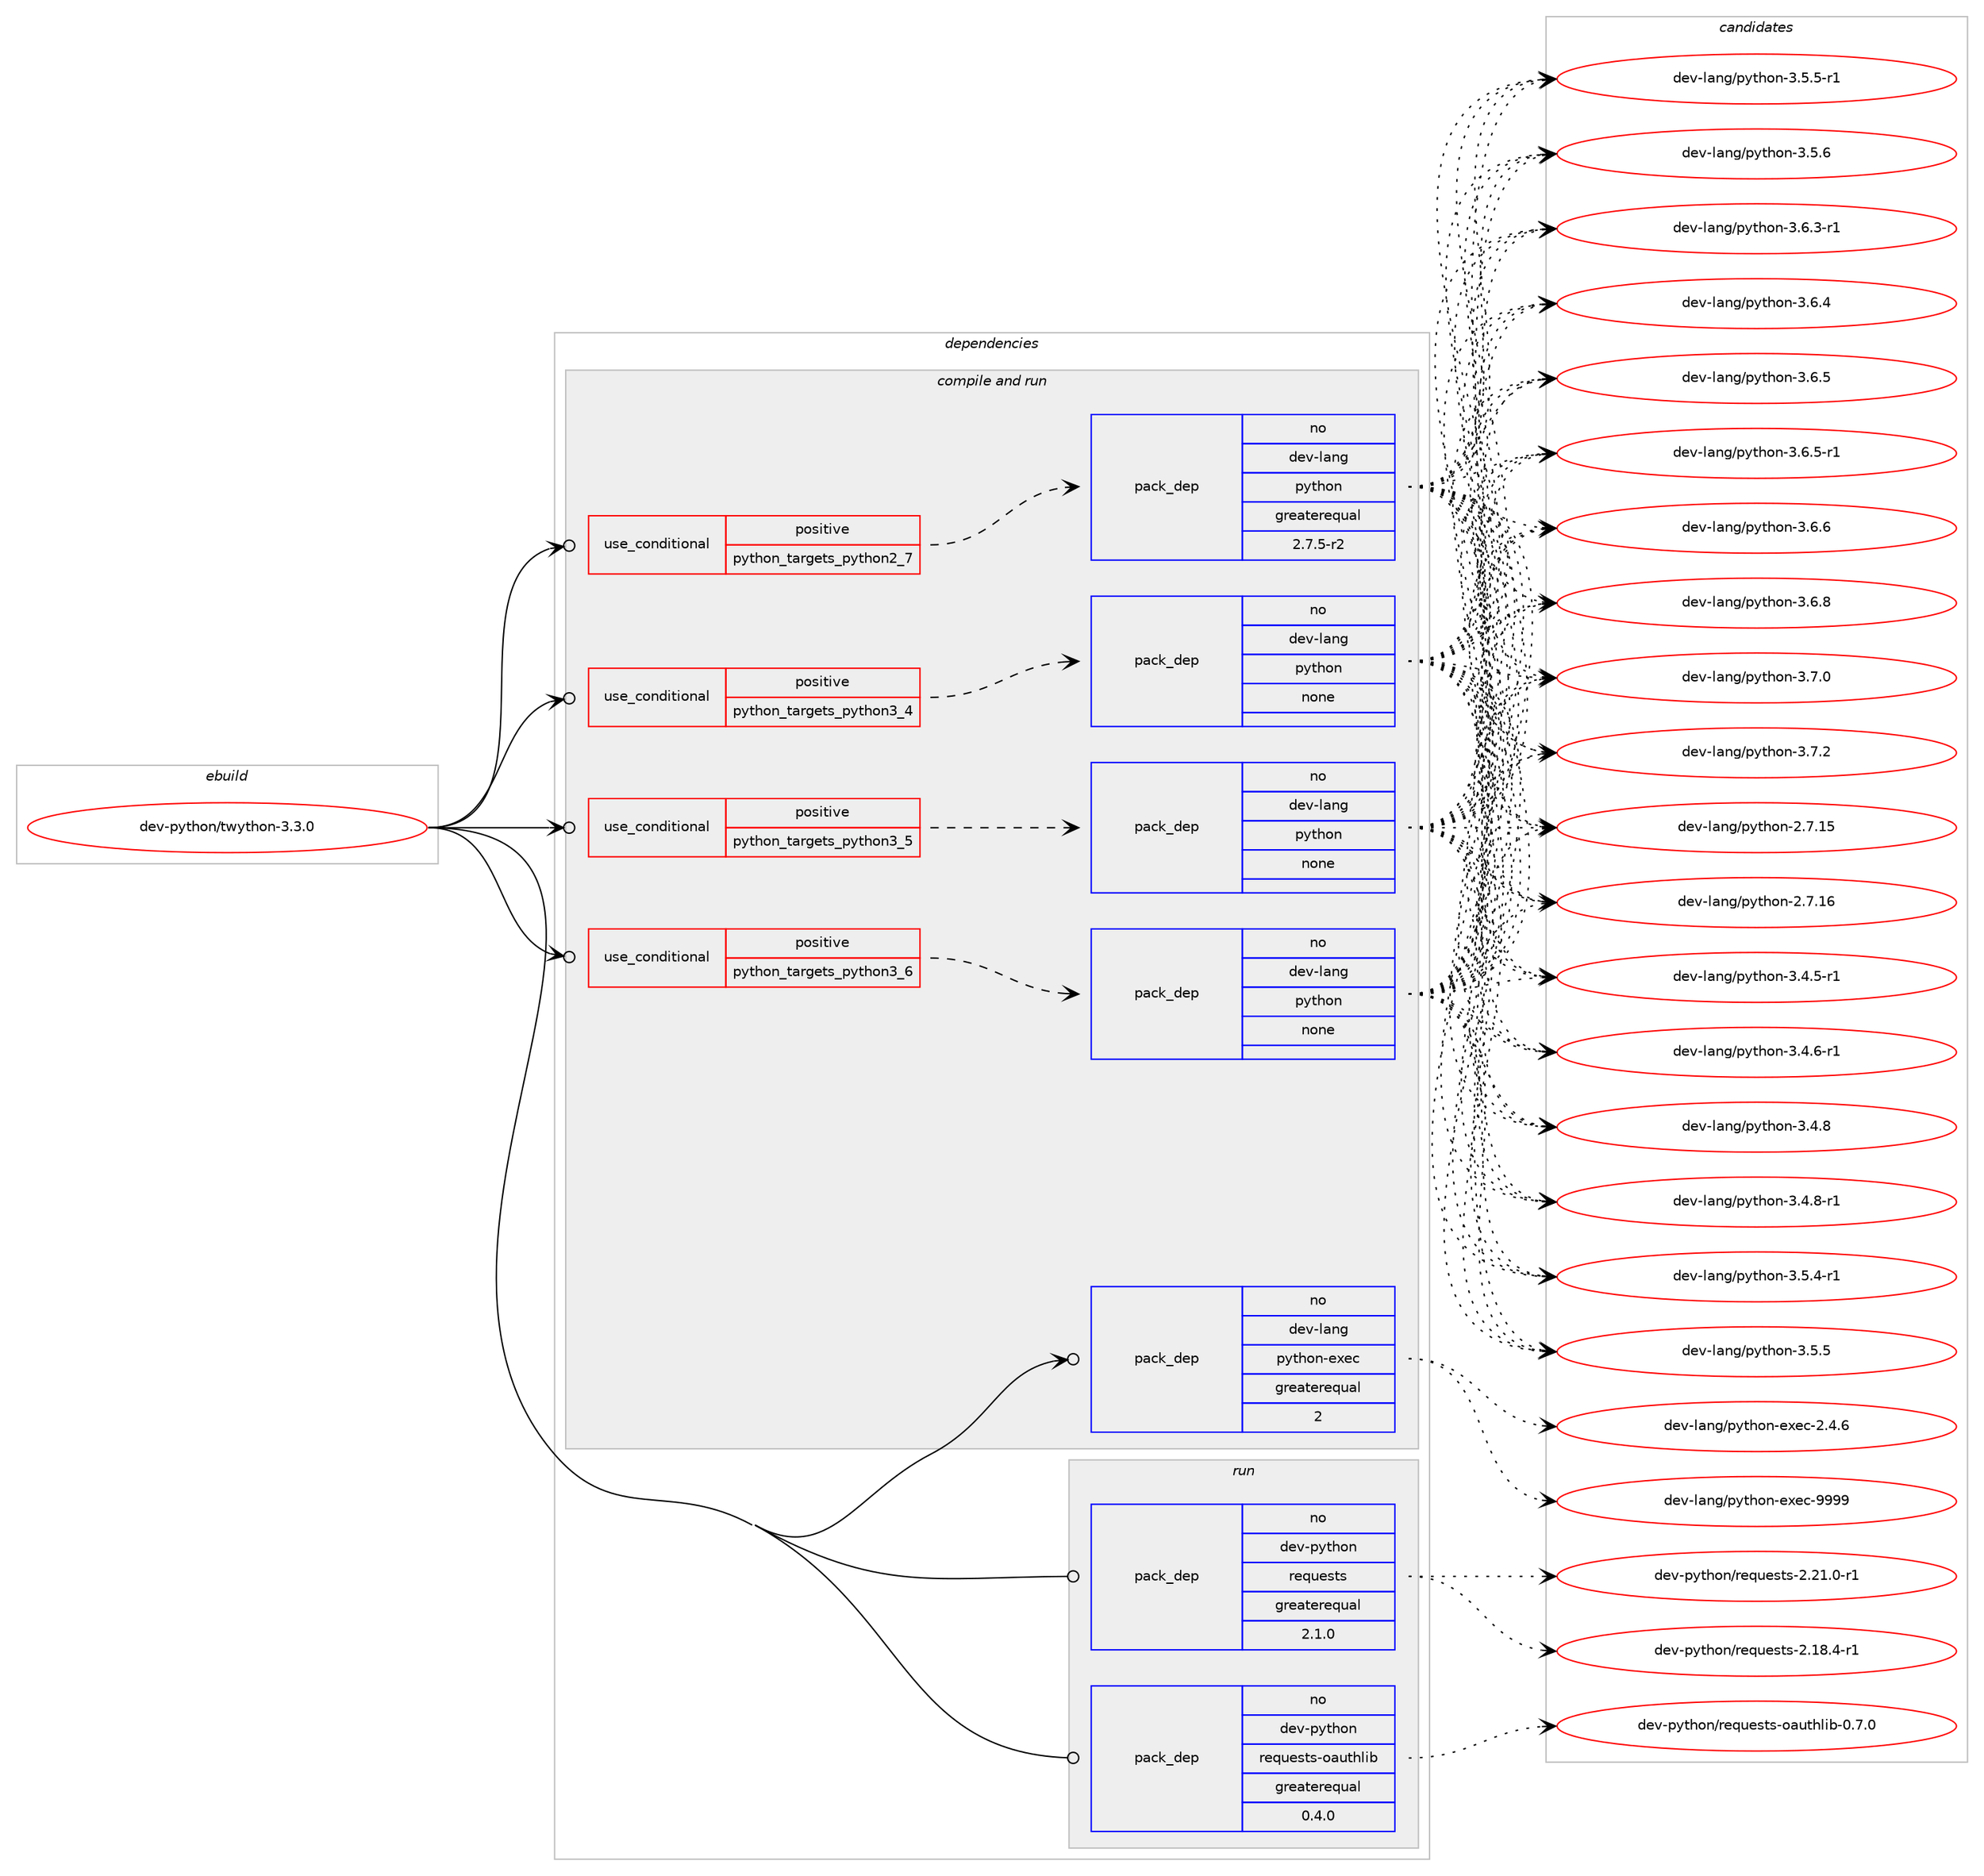 digraph prolog {

# *************
# Graph options
# *************

newrank=true;
concentrate=true;
compound=true;
graph [rankdir=LR,fontname=Helvetica,fontsize=10,ranksep=1.5];#, ranksep=2.5, nodesep=0.2];
edge  [arrowhead=vee];
node  [fontname=Helvetica,fontsize=10];

# **********
# The ebuild
# **********

subgraph cluster_leftcol {
color=gray;
rank=same;
label=<<i>ebuild</i>>;
id [label="dev-python/twython-3.3.0", color=red, width=4, href="../dev-python/twython-3.3.0.svg"];
}

# ****************
# The dependencies
# ****************

subgraph cluster_midcol {
color=gray;
label=<<i>dependencies</i>>;
subgraph cluster_compile {
fillcolor="#eeeeee";
style=filled;
label=<<i>compile</i>>;
}
subgraph cluster_compileandrun {
fillcolor="#eeeeee";
style=filled;
label=<<i>compile and run</i>>;
subgraph cond386131 {
dependency1445904 [label=<<TABLE BORDER="0" CELLBORDER="1" CELLSPACING="0" CELLPADDING="4"><TR><TD ROWSPAN="3" CELLPADDING="10">use_conditional</TD></TR><TR><TD>positive</TD></TR><TR><TD>python_targets_python2_7</TD></TR></TABLE>>, shape=none, color=red];
subgraph pack1036410 {
dependency1445905 [label=<<TABLE BORDER="0" CELLBORDER="1" CELLSPACING="0" CELLPADDING="4" WIDTH="220"><TR><TD ROWSPAN="6" CELLPADDING="30">pack_dep</TD></TR><TR><TD WIDTH="110">no</TD></TR><TR><TD>dev-lang</TD></TR><TR><TD>python</TD></TR><TR><TD>greaterequal</TD></TR><TR><TD>2.7.5-r2</TD></TR></TABLE>>, shape=none, color=blue];
}
dependency1445904:e -> dependency1445905:w [weight=20,style="dashed",arrowhead="vee"];
}
id:e -> dependency1445904:w [weight=20,style="solid",arrowhead="odotvee"];
subgraph cond386132 {
dependency1445906 [label=<<TABLE BORDER="0" CELLBORDER="1" CELLSPACING="0" CELLPADDING="4"><TR><TD ROWSPAN="3" CELLPADDING="10">use_conditional</TD></TR><TR><TD>positive</TD></TR><TR><TD>python_targets_python3_4</TD></TR></TABLE>>, shape=none, color=red];
subgraph pack1036411 {
dependency1445907 [label=<<TABLE BORDER="0" CELLBORDER="1" CELLSPACING="0" CELLPADDING="4" WIDTH="220"><TR><TD ROWSPAN="6" CELLPADDING="30">pack_dep</TD></TR><TR><TD WIDTH="110">no</TD></TR><TR><TD>dev-lang</TD></TR><TR><TD>python</TD></TR><TR><TD>none</TD></TR><TR><TD></TD></TR></TABLE>>, shape=none, color=blue];
}
dependency1445906:e -> dependency1445907:w [weight=20,style="dashed",arrowhead="vee"];
}
id:e -> dependency1445906:w [weight=20,style="solid",arrowhead="odotvee"];
subgraph cond386133 {
dependency1445908 [label=<<TABLE BORDER="0" CELLBORDER="1" CELLSPACING="0" CELLPADDING="4"><TR><TD ROWSPAN="3" CELLPADDING="10">use_conditional</TD></TR><TR><TD>positive</TD></TR><TR><TD>python_targets_python3_5</TD></TR></TABLE>>, shape=none, color=red];
subgraph pack1036412 {
dependency1445909 [label=<<TABLE BORDER="0" CELLBORDER="1" CELLSPACING="0" CELLPADDING="4" WIDTH="220"><TR><TD ROWSPAN="6" CELLPADDING="30">pack_dep</TD></TR><TR><TD WIDTH="110">no</TD></TR><TR><TD>dev-lang</TD></TR><TR><TD>python</TD></TR><TR><TD>none</TD></TR><TR><TD></TD></TR></TABLE>>, shape=none, color=blue];
}
dependency1445908:e -> dependency1445909:w [weight=20,style="dashed",arrowhead="vee"];
}
id:e -> dependency1445908:w [weight=20,style="solid",arrowhead="odotvee"];
subgraph cond386134 {
dependency1445910 [label=<<TABLE BORDER="0" CELLBORDER="1" CELLSPACING="0" CELLPADDING="4"><TR><TD ROWSPAN="3" CELLPADDING="10">use_conditional</TD></TR><TR><TD>positive</TD></TR><TR><TD>python_targets_python3_6</TD></TR></TABLE>>, shape=none, color=red];
subgraph pack1036413 {
dependency1445911 [label=<<TABLE BORDER="0" CELLBORDER="1" CELLSPACING="0" CELLPADDING="4" WIDTH="220"><TR><TD ROWSPAN="6" CELLPADDING="30">pack_dep</TD></TR><TR><TD WIDTH="110">no</TD></TR><TR><TD>dev-lang</TD></TR><TR><TD>python</TD></TR><TR><TD>none</TD></TR><TR><TD></TD></TR></TABLE>>, shape=none, color=blue];
}
dependency1445910:e -> dependency1445911:w [weight=20,style="dashed",arrowhead="vee"];
}
id:e -> dependency1445910:w [weight=20,style="solid",arrowhead="odotvee"];
subgraph pack1036414 {
dependency1445912 [label=<<TABLE BORDER="0" CELLBORDER="1" CELLSPACING="0" CELLPADDING="4" WIDTH="220"><TR><TD ROWSPAN="6" CELLPADDING="30">pack_dep</TD></TR><TR><TD WIDTH="110">no</TD></TR><TR><TD>dev-lang</TD></TR><TR><TD>python-exec</TD></TR><TR><TD>greaterequal</TD></TR><TR><TD>2</TD></TR></TABLE>>, shape=none, color=blue];
}
id:e -> dependency1445912:w [weight=20,style="solid",arrowhead="odotvee"];
}
subgraph cluster_run {
fillcolor="#eeeeee";
style=filled;
label=<<i>run</i>>;
subgraph pack1036415 {
dependency1445913 [label=<<TABLE BORDER="0" CELLBORDER="1" CELLSPACING="0" CELLPADDING="4" WIDTH="220"><TR><TD ROWSPAN="6" CELLPADDING="30">pack_dep</TD></TR><TR><TD WIDTH="110">no</TD></TR><TR><TD>dev-python</TD></TR><TR><TD>requests</TD></TR><TR><TD>greaterequal</TD></TR><TR><TD>2.1.0</TD></TR></TABLE>>, shape=none, color=blue];
}
id:e -> dependency1445913:w [weight=20,style="solid",arrowhead="odot"];
subgraph pack1036416 {
dependency1445914 [label=<<TABLE BORDER="0" CELLBORDER="1" CELLSPACING="0" CELLPADDING="4" WIDTH="220"><TR><TD ROWSPAN="6" CELLPADDING="30">pack_dep</TD></TR><TR><TD WIDTH="110">no</TD></TR><TR><TD>dev-python</TD></TR><TR><TD>requests-oauthlib</TD></TR><TR><TD>greaterequal</TD></TR><TR><TD>0.4.0</TD></TR></TABLE>>, shape=none, color=blue];
}
id:e -> dependency1445914:w [weight=20,style="solid",arrowhead="odot"];
}
}

# **************
# The candidates
# **************

subgraph cluster_choices {
rank=same;
color=gray;
label=<<i>candidates</i>>;

subgraph choice1036410 {
color=black;
nodesep=1;
choice10010111845108971101034711212111610411111045504655464953 [label="dev-lang/python-2.7.15", color=red, width=4,href="../dev-lang/python-2.7.15.svg"];
choice10010111845108971101034711212111610411111045504655464954 [label="dev-lang/python-2.7.16", color=red, width=4,href="../dev-lang/python-2.7.16.svg"];
choice1001011184510897110103471121211161041111104551465246534511449 [label="dev-lang/python-3.4.5-r1", color=red, width=4,href="../dev-lang/python-3.4.5-r1.svg"];
choice1001011184510897110103471121211161041111104551465246544511449 [label="dev-lang/python-3.4.6-r1", color=red, width=4,href="../dev-lang/python-3.4.6-r1.svg"];
choice100101118451089711010347112121116104111110455146524656 [label="dev-lang/python-3.4.8", color=red, width=4,href="../dev-lang/python-3.4.8.svg"];
choice1001011184510897110103471121211161041111104551465246564511449 [label="dev-lang/python-3.4.8-r1", color=red, width=4,href="../dev-lang/python-3.4.8-r1.svg"];
choice1001011184510897110103471121211161041111104551465346524511449 [label="dev-lang/python-3.5.4-r1", color=red, width=4,href="../dev-lang/python-3.5.4-r1.svg"];
choice100101118451089711010347112121116104111110455146534653 [label="dev-lang/python-3.5.5", color=red, width=4,href="../dev-lang/python-3.5.5.svg"];
choice1001011184510897110103471121211161041111104551465346534511449 [label="dev-lang/python-3.5.5-r1", color=red, width=4,href="../dev-lang/python-3.5.5-r1.svg"];
choice100101118451089711010347112121116104111110455146534654 [label="dev-lang/python-3.5.6", color=red, width=4,href="../dev-lang/python-3.5.6.svg"];
choice1001011184510897110103471121211161041111104551465446514511449 [label="dev-lang/python-3.6.3-r1", color=red, width=4,href="../dev-lang/python-3.6.3-r1.svg"];
choice100101118451089711010347112121116104111110455146544652 [label="dev-lang/python-3.6.4", color=red, width=4,href="../dev-lang/python-3.6.4.svg"];
choice100101118451089711010347112121116104111110455146544653 [label="dev-lang/python-3.6.5", color=red, width=4,href="../dev-lang/python-3.6.5.svg"];
choice1001011184510897110103471121211161041111104551465446534511449 [label="dev-lang/python-3.6.5-r1", color=red, width=4,href="../dev-lang/python-3.6.5-r1.svg"];
choice100101118451089711010347112121116104111110455146544654 [label="dev-lang/python-3.6.6", color=red, width=4,href="../dev-lang/python-3.6.6.svg"];
choice100101118451089711010347112121116104111110455146544656 [label="dev-lang/python-3.6.8", color=red, width=4,href="../dev-lang/python-3.6.8.svg"];
choice100101118451089711010347112121116104111110455146554648 [label="dev-lang/python-3.7.0", color=red, width=4,href="../dev-lang/python-3.7.0.svg"];
choice100101118451089711010347112121116104111110455146554650 [label="dev-lang/python-3.7.2", color=red, width=4,href="../dev-lang/python-3.7.2.svg"];
dependency1445905:e -> choice10010111845108971101034711212111610411111045504655464953:w [style=dotted,weight="100"];
dependency1445905:e -> choice10010111845108971101034711212111610411111045504655464954:w [style=dotted,weight="100"];
dependency1445905:e -> choice1001011184510897110103471121211161041111104551465246534511449:w [style=dotted,weight="100"];
dependency1445905:e -> choice1001011184510897110103471121211161041111104551465246544511449:w [style=dotted,weight="100"];
dependency1445905:e -> choice100101118451089711010347112121116104111110455146524656:w [style=dotted,weight="100"];
dependency1445905:e -> choice1001011184510897110103471121211161041111104551465246564511449:w [style=dotted,weight="100"];
dependency1445905:e -> choice1001011184510897110103471121211161041111104551465346524511449:w [style=dotted,weight="100"];
dependency1445905:e -> choice100101118451089711010347112121116104111110455146534653:w [style=dotted,weight="100"];
dependency1445905:e -> choice1001011184510897110103471121211161041111104551465346534511449:w [style=dotted,weight="100"];
dependency1445905:e -> choice100101118451089711010347112121116104111110455146534654:w [style=dotted,weight="100"];
dependency1445905:e -> choice1001011184510897110103471121211161041111104551465446514511449:w [style=dotted,weight="100"];
dependency1445905:e -> choice100101118451089711010347112121116104111110455146544652:w [style=dotted,weight="100"];
dependency1445905:e -> choice100101118451089711010347112121116104111110455146544653:w [style=dotted,weight="100"];
dependency1445905:e -> choice1001011184510897110103471121211161041111104551465446534511449:w [style=dotted,weight="100"];
dependency1445905:e -> choice100101118451089711010347112121116104111110455146544654:w [style=dotted,weight="100"];
dependency1445905:e -> choice100101118451089711010347112121116104111110455146544656:w [style=dotted,weight="100"];
dependency1445905:e -> choice100101118451089711010347112121116104111110455146554648:w [style=dotted,weight="100"];
dependency1445905:e -> choice100101118451089711010347112121116104111110455146554650:w [style=dotted,weight="100"];
}
subgraph choice1036411 {
color=black;
nodesep=1;
choice10010111845108971101034711212111610411111045504655464953 [label="dev-lang/python-2.7.15", color=red, width=4,href="../dev-lang/python-2.7.15.svg"];
choice10010111845108971101034711212111610411111045504655464954 [label="dev-lang/python-2.7.16", color=red, width=4,href="../dev-lang/python-2.7.16.svg"];
choice1001011184510897110103471121211161041111104551465246534511449 [label="dev-lang/python-3.4.5-r1", color=red, width=4,href="../dev-lang/python-3.4.5-r1.svg"];
choice1001011184510897110103471121211161041111104551465246544511449 [label="dev-lang/python-3.4.6-r1", color=red, width=4,href="../dev-lang/python-3.4.6-r1.svg"];
choice100101118451089711010347112121116104111110455146524656 [label="dev-lang/python-3.4.8", color=red, width=4,href="../dev-lang/python-3.4.8.svg"];
choice1001011184510897110103471121211161041111104551465246564511449 [label="dev-lang/python-3.4.8-r1", color=red, width=4,href="../dev-lang/python-3.4.8-r1.svg"];
choice1001011184510897110103471121211161041111104551465346524511449 [label="dev-lang/python-3.5.4-r1", color=red, width=4,href="../dev-lang/python-3.5.4-r1.svg"];
choice100101118451089711010347112121116104111110455146534653 [label="dev-lang/python-3.5.5", color=red, width=4,href="../dev-lang/python-3.5.5.svg"];
choice1001011184510897110103471121211161041111104551465346534511449 [label="dev-lang/python-3.5.5-r1", color=red, width=4,href="../dev-lang/python-3.5.5-r1.svg"];
choice100101118451089711010347112121116104111110455146534654 [label="dev-lang/python-3.5.6", color=red, width=4,href="../dev-lang/python-3.5.6.svg"];
choice1001011184510897110103471121211161041111104551465446514511449 [label="dev-lang/python-3.6.3-r1", color=red, width=4,href="../dev-lang/python-3.6.3-r1.svg"];
choice100101118451089711010347112121116104111110455146544652 [label="dev-lang/python-3.6.4", color=red, width=4,href="../dev-lang/python-3.6.4.svg"];
choice100101118451089711010347112121116104111110455146544653 [label="dev-lang/python-3.6.5", color=red, width=4,href="../dev-lang/python-3.6.5.svg"];
choice1001011184510897110103471121211161041111104551465446534511449 [label="dev-lang/python-3.6.5-r1", color=red, width=4,href="../dev-lang/python-3.6.5-r1.svg"];
choice100101118451089711010347112121116104111110455146544654 [label="dev-lang/python-3.6.6", color=red, width=4,href="../dev-lang/python-3.6.6.svg"];
choice100101118451089711010347112121116104111110455146544656 [label="dev-lang/python-3.6.8", color=red, width=4,href="../dev-lang/python-3.6.8.svg"];
choice100101118451089711010347112121116104111110455146554648 [label="dev-lang/python-3.7.0", color=red, width=4,href="../dev-lang/python-3.7.0.svg"];
choice100101118451089711010347112121116104111110455146554650 [label="dev-lang/python-3.7.2", color=red, width=4,href="../dev-lang/python-3.7.2.svg"];
dependency1445907:e -> choice10010111845108971101034711212111610411111045504655464953:w [style=dotted,weight="100"];
dependency1445907:e -> choice10010111845108971101034711212111610411111045504655464954:w [style=dotted,weight="100"];
dependency1445907:e -> choice1001011184510897110103471121211161041111104551465246534511449:w [style=dotted,weight="100"];
dependency1445907:e -> choice1001011184510897110103471121211161041111104551465246544511449:w [style=dotted,weight="100"];
dependency1445907:e -> choice100101118451089711010347112121116104111110455146524656:w [style=dotted,weight="100"];
dependency1445907:e -> choice1001011184510897110103471121211161041111104551465246564511449:w [style=dotted,weight="100"];
dependency1445907:e -> choice1001011184510897110103471121211161041111104551465346524511449:w [style=dotted,weight="100"];
dependency1445907:e -> choice100101118451089711010347112121116104111110455146534653:w [style=dotted,weight="100"];
dependency1445907:e -> choice1001011184510897110103471121211161041111104551465346534511449:w [style=dotted,weight="100"];
dependency1445907:e -> choice100101118451089711010347112121116104111110455146534654:w [style=dotted,weight="100"];
dependency1445907:e -> choice1001011184510897110103471121211161041111104551465446514511449:w [style=dotted,weight="100"];
dependency1445907:e -> choice100101118451089711010347112121116104111110455146544652:w [style=dotted,weight="100"];
dependency1445907:e -> choice100101118451089711010347112121116104111110455146544653:w [style=dotted,weight="100"];
dependency1445907:e -> choice1001011184510897110103471121211161041111104551465446534511449:w [style=dotted,weight="100"];
dependency1445907:e -> choice100101118451089711010347112121116104111110455146544654:w [style=dotted,weight="100"];
dependency1445907:e -> choice100101118451089711010347112121116104111110455146544656:w [style=dotted,weight="100"];
dependency1445907:e -> choice100101118451089711010347112121116104111110455146554648:w [style=dotted,weight="100"];
dependency1445907:e -> choice100101118451089711010347112121116104111110455146554650:w [style=dotted,weight="100"];
}
subgraph choice1036412 {
color=black;
nodesep=1;
choice10010111845108971101034711212111610411111045504655464953 [label="dev-lang/python-2.7.15", color=red, width=4,href="../dev-lang/python-2.7.15.svg"];
choice10010111845108971101034711212111610411111045504655464954 [label="dev-lang/python-2.7.16", color=red, width=4,href="../dev-lang/python-2.7.16.svg"];
choice1001011184510897110103471121211161041111104551465246534511449 [label="dev-lang/python-3.4.5-r1", color=red, width=4,href="../dev-lang/python-3.4.5-r1.svg"];
choice1001011184510897110103471121211161041111104551465246544511449 [label="dev-lang/python-3.4.6-r1", color=red, width=4,href="../dev-lang/python-3.4.6-r1.svg"];
choice100101118451089711010347112121116104111110455146524656 [label="dev-lang/python-3.4.8", color=red, width=4,href="../dev-lang/python-3.4.8.svg"];
choice1001011184510897110103471121211161041111104551465246564511449 [label="dev-lang/python-3.4.8-r1", color=red, width=4,href="../dev-lang/python-3.4.8-r1.svg"];
choice1001011184510897110103471121211161041111104551465346524511449 [label="dev-lang/python-3.5.4-r1", color=red, width=4,href="../dev-lang/python-3.5.4-r1.svg"];
choice100101118451089711010347112121116104111110455146534653 [label="dev-lang/python-3.5.5", color=red, width=4,href="../dev-lang/python-3.5.5.svg"];
choice1001011184510897110103471121211161041111104551465346534511449 [label="dev-lang/python-3.5.5-r1", color=red, width=4,href="../dev-lang/python-3.5.5-r1.svg"];
choice100101118451089711010347112121116104111110455146534654 [label="dev-lang/python-3.5.6", color=red, width=4,href="../dev-lang/python-3.5.6.svg"];
choice1001011184510897110103471121211161041111104551465446514511449 [label="dev-lang/python-3.6.3-r1", color=red, width=4,href="../dev-lang/python-3.6.3-r1.svg"];
choice100101118451089711010347112121116104111110455146544652 [label="dev-lang/python-3.6.4", color=red, width=4,href="../dev-lang/python-3.6.4.svg"];
choice100101118451089711010347112121116104111110455146544653 [label="dev-lang/python-3.6.5", color=red, width=4,href="../dev-lang/python-3.6.5.svg"];
choice1001011184510897110103471121211161041111104551465446534511449 [label="dev-lang/python-3.6.5-r1", color=red, width=4,href="../dev-lang/python-3.6.5-r1.svg"];
choice100101118451089711010347112121116104111110455146544654 [label="dev-lang/python-3.6.6", color=red, width=4,href="../dev-lang/python-3.6.6.svg"];
choice100101118451089711010347112121116104111110455146544656 [label="dev-lang/python-3.6.8", color=red, width=4,href="../dev-lang/python-3.6.8.svg"];
choice100101118451089711010347112121116104111110455146554648 [label="dev-lang/python-3.7.0", color=red, width=4,href="../dev-lang/python-3.7.0.svg"];
choice100101118451089711010347112121116104111110455146554650 [label="dev-lang/python-3.7.2", color=red, width=4,href="../dev-lang/python-3.7.2.svg"];
dependency1445909:e -> choice10010111845108971101034711212111610411111045504655464953:w [style=dotted,weight="100"];
dependency1445909:e -> choice10010111845108971101034711212111610411111045504655464954:w [style=dotted,weight="100"];
dependency1445909:e -> choice1001011184510897110103471121211161041111104551465246534511449:w [style=dotted,weight="100"];
dependency1445909:e -> choice1001011184510897110103471121211161041111104551465246544511449:w [style=dotted,weight="100"];
dependency1445909:e -> choice100101118451089711010347112121116104111110455146524656:w [style=dotted,weight="100"];
dependency1445909:e -> choice1001011184510897110103471121211161041111104551465246564511449:w [style=dotted,weight="100"];
dependency1445909:e -> choice1001011184510897110103471121211161041111104551465346524511449:w [style=dotted,weight="100"];
dependency1445909:e -> choice100101118451089711010347112121116104111110455146534653:w [style=dotted,weight="100"];
dependency1445909:e -> choice1001011184510897110103471121211161041111104551465346534511449:w [style=dotted,weight="100"];
dependency1445909:e -> choice100101118451089711010347112121116104111110455146534654:w [style=dotted,weight="100"];
dependency1445909:e -> choice1001011184510897110103471121211161041111104551465446514511449:w [style=dotted,weight="100"];
dependency1445909:e -> choice100101118451089711010347112121116104111110455146544652:w [style=dotted,weight="100"];
dependency1445909:e -> choice100101118451089711010347112121116104111110455146544653:w [style=dotted,weight="100"];
dependency1445909:e -> choice1001011184510897110103471121211161041111104551465446534511449:w [style=dotted,weight="100"];
dependency1445909:e -> choice100101118451089711010347112121116104111110455146544654:w [style=dotted,weight="100"];
dependency1445909:e -> choice100101118451089711010347112121116104111110455146544656:w [style=dotted,weight="100"];
dependency1445909:e -> choice100101118451089711010347112121116104111110455146554648:w [style=dotted,weight="100"];
dependency1445909:e -> choice100101118451089711010347112121116104111110455146554650:w [style=dotted,weight="100"];
}
subgraph choice1036413 {
color=black;
nodesep=1;
choice10010111845108971101034711212111610411111045504655464953 [label="dev-lang/python-2.7.15", color=red, width=4,href="../dev-lang/python-2.7.15.svg"];
choice10010111845108971101034711212111610411111045504655464954 [label="dev-lang/python-2.7.16", color=red, width=4,href="../dev-lang/python-2.7.16.svg"];
choice1001011184510897110103471121211161041111104551465246534511449 [label="dev-lang/python-3.4.5-r1", color=red, width=4,href="../dev-lang/python-3.4.5-r1.svg"];
choice1001011184510897110103471121211161041111104551465246544511449 [label="dev-lang/python-3.4.6-r1", color=red, width=4,href="../dev-lang/python-3.4.6-r1.svg"];
choice100101118451089711010347112121116104111110455146524656 [label="dev-lang/python-3.4.8", color=red, width=4,href="../dev-lang/python-3.4.8.svg"];
choice1001011184510897110103471121211161041111104551465246564511449 [label="dev-lang/python-3.4.8-r1", color=red, width=4,href="../dev-lang/python-3.4.8-r1.svg"];
choice1001011184510897110103471121211161041111104551465346524511449 [label="dev-lang/python-3.5.4-r1", color=red, width=4,href="../dev-lang/python-3.5.4-r1.svg"];
choice100101118451089711010347112121116104111110455146534653 [label="dev-lang/python-3.5.5", color=red, width=4,href="../dev-lang/python-3.5.5.svg"];
choice1001011184510897110103471121211161041111104551465346534511449 [label="dev-lang/python-3.5.5-r1", color=red, width=4,href="../dev-lang/python-3.5.5-r1.svg"];
choice100101118451089711010347112121116104111110455146534654 [label="dev-lang/python-3.5.6", color=red, width=4,href="../dev-lang/python-3.5.6.svg"];
choice1001011184510897110103471121211161041111104551465446514511449 [label="dev-lang/python-3.6.3-r1", color=red, width=4,href="../dev-lang/python-3.6.3-r1.svg"];
choice100101118451089711010347112121116104111110455146544652 [label="dev-lang/python-3.6.4", color=red, width=4,href="../dev-lang/python-3.6.4.svg"];
choice100101118451089711010347112121116104111110455146544653 [label="dev-lang/python-3.6.5", color=red, width=4,href="../dev-lang/python-3.6.5.svg"];
choice1001011184510897110103471121211161041111104551465446534511449 [label="dev-lang/python-3.6.5-r1", color=red, width=4,href="../dev-lang/python-3.6.5-r1.svg"];
choice100101118451089711010347112121116104111110455146544654 [label="dev-lang/python-3.6.6", color=red, width=4,href="../dev-lang/python-3.6.6.svg"];
choice100101118451089711010347112121116104111110455146544656 [label="dev-lang/python-3.6.8", color=red, width=4,href="../dev-lang/python-3.6.8.svg"];
choice100101118451089711010347112121116104111110455146554648 [label="dev-lang/python-3.7.0", color=red, width=4,href="../dev-lang/python-3.7.0.svg"];
choice100101118451089711010347112121116104111110455146554650 [label="dev-lang/python-3.7.2", color=red, width=4,href="../dev-lang/python-3.7.2.svg"];
dependency1445911:e -> choice10010111845108971101034711212111610411111045504655464953:w [style=dotted,weight="100"];
dependency1445911:e -> choice10010111845108971101034711212111610411111045504655464954:w [style=dotted,weight="100"];
dependency1445911:e -> choice1001011184510897110103471121211161041111104551465246534511449:w [style=dotted,weight="100"];
dependency1445911:e -> choice1001011184510897110103471121211161041111104551465246544511449:w [style=dotted,weight="100"];
dependency1445911:e -> choice100101118451089711010347112121116104111110455146524656:w [style=dotted,weight="100"];
dependency1445911:e -> choice1001011184510897110103471121211161041111104551465246564511449:w [style=dotted,weight="100"];
dependency1445911:e -> choice1001011184510897110103471121211161041111104551465346524511449:w [style=dotted,weight="100"];
dependency1445911:e -> choice100101118451089711010347112121116104111110455146534653:w [style=dotted,weight="100"];
dependency1445911:e -> choice1001011184510897110103471121211161041111104551465346534511449:w [style=dotted,weight="100"];
dependency1445911:e -> choice100101118451089711010347112121116104111110455146534654:w [style=dotted,weight="100"];
dependency1445911:e -> choice1001011184510897110103471121211161041111104551465446514511449:w [style=dotted,weight="100"];
dependency1445911:e -> choice100101118451089711010347112121116104111110455146544652:w [style=dotted,weight="100"];
dependency1445911:e -> choice100101118451089711010347112121116104111110455146544653:w [style=dotted,weight="100"];
dependency1445911:e -> choice1001011184510897110103471121211161041111104551465446534511449:w [style=dotted,weight="100"];
dependency1445911:e -> choice100101118451089711010347112121116104111110455146544654:w [style=dotted,weight="100"];
dependency1445911:e -> choice100101118451089711010347112121116104111110455146544656:w [style=dotted,weight="100"];
dependency1445911:e -> choice100101118451089711010347112121116104111110455146554648:w [style=dotted,weight="100"];
dependency1445911:e -> choice100101118451089711010347112121116104111110455146554650:w [style=dotted,weight="100"];
}
subgraph choice1036414 {
color=black;
nodesep=1;
choice1001011184510897110103471121211161041111104510112010199455046524654 [label="dev-lang/python-exec-2.4.6", color=red, width=4,href="../dev-lang/python-exec-2.4.6.svg"];
choice10010111845108971101034711212111610411111045101120101994557575757 [label="dev-lang/python-exec-9999", color=red, width=4,href="../dev-lang/python-exec-9999.svg"];
dependency1445912:e -> choice1001011184510897110103471121211161041111104510112010199455046524654:w [style=dotted,weight="100"];
dependency1445912:e -> choice10010111845108971101034711212111610411111045101120101994557575757:w [style=dotted,weight="100"];
}
subgraph choice1036415 {
color=black;
nodesep=1;
choice1001011184511212111610411111047114101113117101115116115455046495646524511449 [label="dev-python/requests-2.18.4-r1", color=red, width=4,href="../dev-python/requests-2.18.4-r1.svg"];
choice1001011184511212111610411111047114101113117101115116115455046504946484511449 [label="dev-python/requests-2.21.0-r1", color=red, width=4,href="../dev-python/requests-2.21.0-r1.svg"];
dependency1445913:e -> choice1001011184511212111610411111047114101113117101115116115455046495646524511449:w [style=dotted,weight="100"];
dependency1445913:e -> choice1001011184511212111610411111047114101113117101115116115455046504946484511449:w [style=dotted,weight="100"];
}
subgraph choice1036416 {
color=black;
nodesep=1;
choice1001011184511212111610411111047114101113117101115116115451119711711610410810598454846554648 [label="dev-python/requests-oauthlib-0.7.0", color=red, width=4,href="../dev-python/requests-oauthlib-0.7.0.svg"];
dependency1445914:e -> choice1001011184511212111610411111047114101113117101115116115451119711711610410810598454846554648:w [style=dotted,weight="100"];
}
}

}
